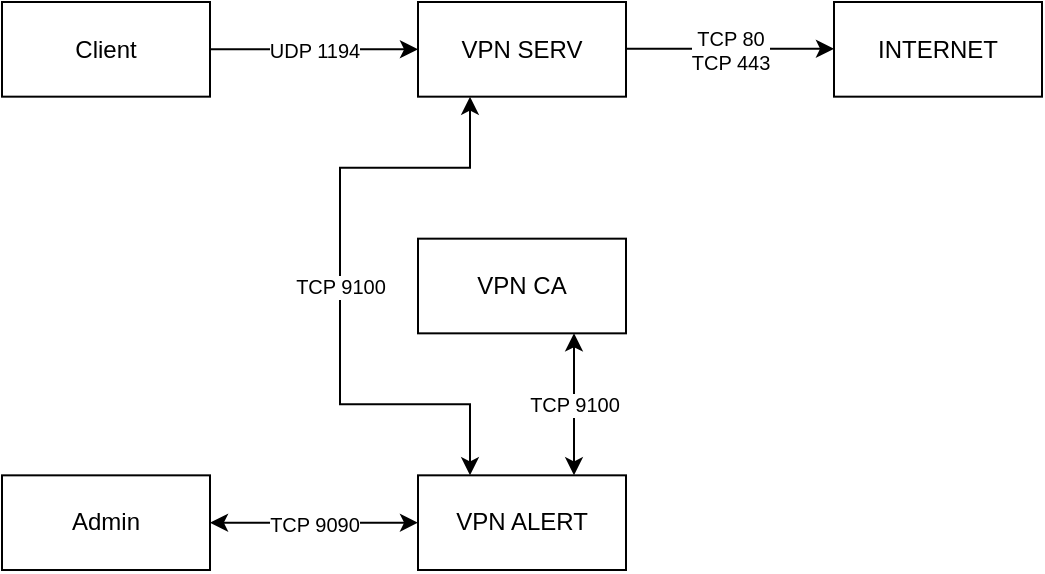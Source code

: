 <mxfile version="24.7.8">
  <diagram name="Page-1" id="i6nJWEUhXOWo1tigKRqn">
    <mxGraphModel dx="820" dy="555" grid="1" gridSize="10" guides="1" tooltips="1" connect="1" arrows="1" fold="1" page="1" pageScale="1" pageWidth="827" pageHeight="1169" math="0" shadow="0">
      <root>
        <mxCell id="0" />
        <mxCell id="1" parent="0" />
        <mxCell id="BE2HVgvtTGu_l0hSt5Pd-1" value="Client" style="rounded=0;whiteSpace=wrap;html=1;" parent="1" vertex="1">
          <mxGeometry x="154" y="443" width="104" height="47.333" as="geometry" />
        </mxCell>
        <mxCell id="BE2HVgvtTGu_l0hSt5Pd-2" value="VPN SERV" style="rounded=0;whiteSpace=wrap;html=1;" parent="1" vertex="1">
          <mxGeometry x="362" y="443" width="104" height="47.333" as="geometry" />
        </mxCell>
        <mxCell id="BE2HVgvtTGu_l0hSt5Pd-3" value="VPN CA" style="rounded=0;whiteSpace=wrap;html=1;" parent="1" vertex="1">
          <mxGeometry x="362" y="561.333" width="104" height="47.333" as="geometry" />
        </mxCell>
        <mxCell id="BE2HVgvtTGu_l0hSt5Pd-4" value="VPN ALERT" style="rounded=0;whiteSpace=wrap;html=1;" parent="1" vertex="1">
          <mxGeometry x="362" y="679.667" width="104" height="47.333" as="geometry" />
        </mxCell>
        <mxCell id="BE2HVgvtTGu_l0hSt5Pd-5" value="" style="endArrow=classic;html=1;rounded=0;exitX=1;exitY=0.5;exitDx=0;exitDy=0;" parent="1" source="BE2HVgvtTGu_l0hSt5Pd-1" edge="1">
          <mxGeometry relative="1" as="geometry">
            <mxPoint x="310" y="466.264" as="sourcePoint" />
            <mxPoint x="362" y="466.667" as="targetPoint" />
          </mxGeometry>
        </mxCell>
        <mxCell id="BE2HVgvtTGu_l0hSt5Pd-6" value="UDP 1194" style="edgeLabel;resizable=0;html=1;;align=center;verticalAlign=middle;fontSize=10;" parent="BE2HVgvtTGu_l0hSt5Pd-5" connectable="0" vertex="1">
          <mxGeometry relative="1" as="geometry" />
        </mxCell>
        <mxCell id="BE2HVgvtTGu_l0hSt5Pd-11" value="" style="endArrow=classic;html=1;rounded=0;edgeStyle=orthogonalEdgeStyle;entryX=0.25;entryY=1;entryDx=0;entryDy=0;startArrow=classic;startFill=1;" parent="1" target="BE2HVgvtTGu_l0hSt5Pd-2" edge="1">
          <mxGeometry relative="1" as="geometry">
            <mxPoint x="388" y="679.667" as="sourcePoint" />
            <mxPoint x="414" y="490.333" as="targetPoint" />
            <Array as="points">
              <mxPoint x="388" y="644.167" />
              <mxPoint x="323" y="644.167" />
              <mxPoint x="323" y="525.833" />
              <mxPoint x="388" y="525.833" />
            </Array>
          </mxGeometry>
        </mxCell>
        <mxCell id="BE2HVgvtTGu_l0hSt5Pd-12" value="TCP 9100" style="edgeLabel;resizable=0;html=1;;align=center;verticalAlign=middle;fontSize=10;" parent="BE2HVgvtTGu_l0hSt5Pd-11" connectable="0" vertex="1">
          <mxGeometry relative="1" as="geometry">
            <mxPoint as="offset" />
          </mxGeometry>
        </mxCell>
        <mxCell id="BE2HVgvtTGu_l0hSt5Pd-16" value="" style="endArrow=classic;html=1;rounded=0;exitX=0.5;exitY=1;exitDx=0;exitDy=0;endFill=1;startArrow=classic;startFill=1;" parent="1" edge="1">
          <mxGeometry relative="1" as="geometry">
            <mxPoint x="440" y="608.667" as="sourcePoint" />
            <mxPoint x="440" y="679.667" as="targetPoint" />
          </mxGeometry>
        </mxCell>
        <mxCell id="BE2HVgvtTGu_l0hSt5Pd-17" value="TCP 9100" style="edgeLabel;resizable=0;html=1;;align=center;verticalAlign=middle;fontSize=10;" parent="BE2HVgvtTGu_l0hSt5Pd-16" connectable="0" vertex="1">
          <mxGeometry relative="1" as="geometry" />
        </mxCell>
        <mxCell id="BE2HVgvtTGu_l0hSt5Pd-18" value="INTERNET" style="rounded=0;whiteSpace=wrap;html=1;" parent="1" vertex="1">
          <mxGeometry x="570" y="443" width="104" height="47.333" as="geometry" />
        </mxCell>
        <mxCell id="BE2HVgvtTGu_l0hSt5Pd-19" value="" style="endArrow=classic;html=1;rounded=0;exitX=1;exitY=0.5;exitDx=0;exitDy=0;" parent="1" edge="1">
          <mxGeometry relative="1" as="geometry">
            <mxPoint x="466" y="466.394" as="sourcePoint" />
            <mxPoint x="570" y="466.394" as="targetPoint" />
          </mxGeometry>
        </mxCell>
        <mxCell id="BE2HVgvtTGu_l0hSt5Pd-20" value="TCP 80&lt;div&gt;TCP 443&lt;/div&gt;" style="edgeLabel;resizable=0;html=1;;align=center;verticalAlign=middle;fontSize=10;" parent="BE2HVgvtTGu_l0hSt5Pd-19" connectable="0" vertex="1">
          <mxGeometry relative="1" as="geometry" />
        </mxCell>
        <mxCell id="ZmAOWTtDZWO21jsTSb6q-1" value="Admin" style="rounded=0;whiteSpace=wrap;html=1;" vertex="1" parent="1">
          <mxGeometry x="154" y="679.67" width="104" height="47.333" as="geometry" />
        </mxCell>
        <mxCell id="ZmAOWTtDZWO21jsTSb6q-2" value="" style="endArrow=classic;html=1;rounded=0;exitX=0;exitY=0.5;exitDx=0;exitDy=0;endFill=1;startArrow=classic;startFill=1;entryX=1;entryY=0.5;entryDx=0;entryDy=0;" edge="1" parent="1" source="BE2HVgvtTGu_l0hSt5Pd-4" target="ZmAOWTtDZWO21jsTSb6q-1">
          <mxGeometry relative="1" as="geometry">
            <mxPoint x="260" y="639.997" as="sourcePoint" />
            <mxPoint x="260" y="710.997" as="targetPoint" />
          </mxGeometry>
        </mxCell>
        <mxCell id="ZmAOWTtDZWO21jsTSb6q-3" value="TCP 9090" style="edgeLabel;resizable=0;html=1;;align=center;verticalAlign=middle;fontSize=10;" connectable="0" vertex="1" parent="ZmAOWTtDZWO21jsTSb6q-2">
          <mxGeometry relative="1" as="geometry" />
        </mxCell>
      </root>
    </mxGraphModel>
  </diagram>
</mxfile>

